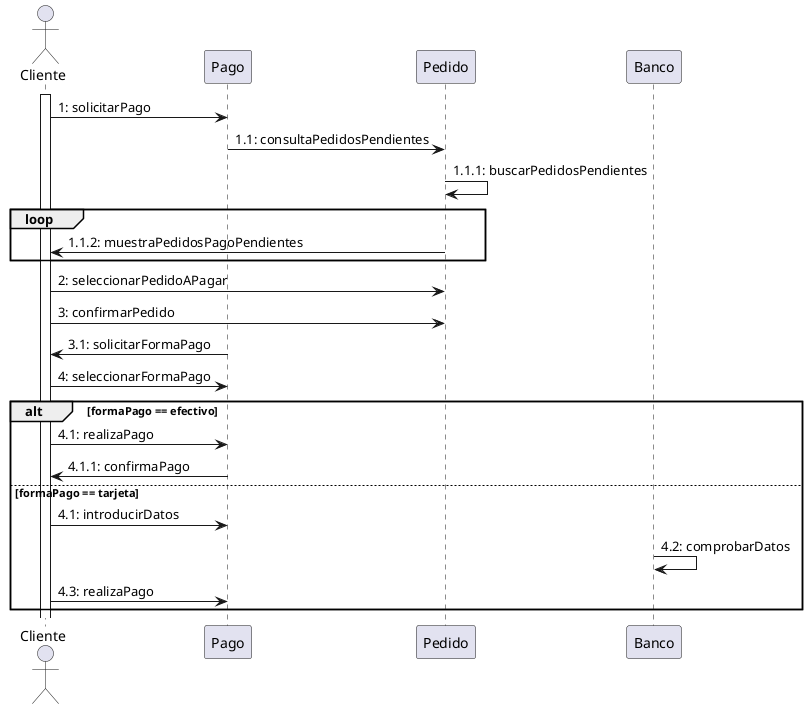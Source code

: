 @startuml

actor Cliente 

Cliente ++
Cliente -> Pago: 1: solicitarPago
Pago -> Pedido: 1.1: consultaPedidosPendientes
Pedido -> Pedido: 1.1.1: buscarPedidosPendientes

loop 
    Cliente <- Pedido: 1.1.2: muestraPedidosPagoPendientes
    
end

Cliente -> Pedido: 2: seleccionarPedidoAPagar
Cliente -> Pedido: 3: confirmarPedido
Cliente <- Pago: 3.1: solicitarFormaPago
deactivate Pedido
deactivate Pago
Cliente -> Pago: 4: seleccionarFormaPago

alt formaPago == efectivo
    Cliente -> Pago : 4.1: realizaPago
    Cliente <- Pago : 4.1.1: confirmaPago
    
else formaPago == tarjeta
    Cliente -> Pago : 4.1: introducirDatos
    Banco -> Banco : 4.2: comprobarDatos
    Cliente -> Pago : 4.3: realizaPago
     
end
@enduml

